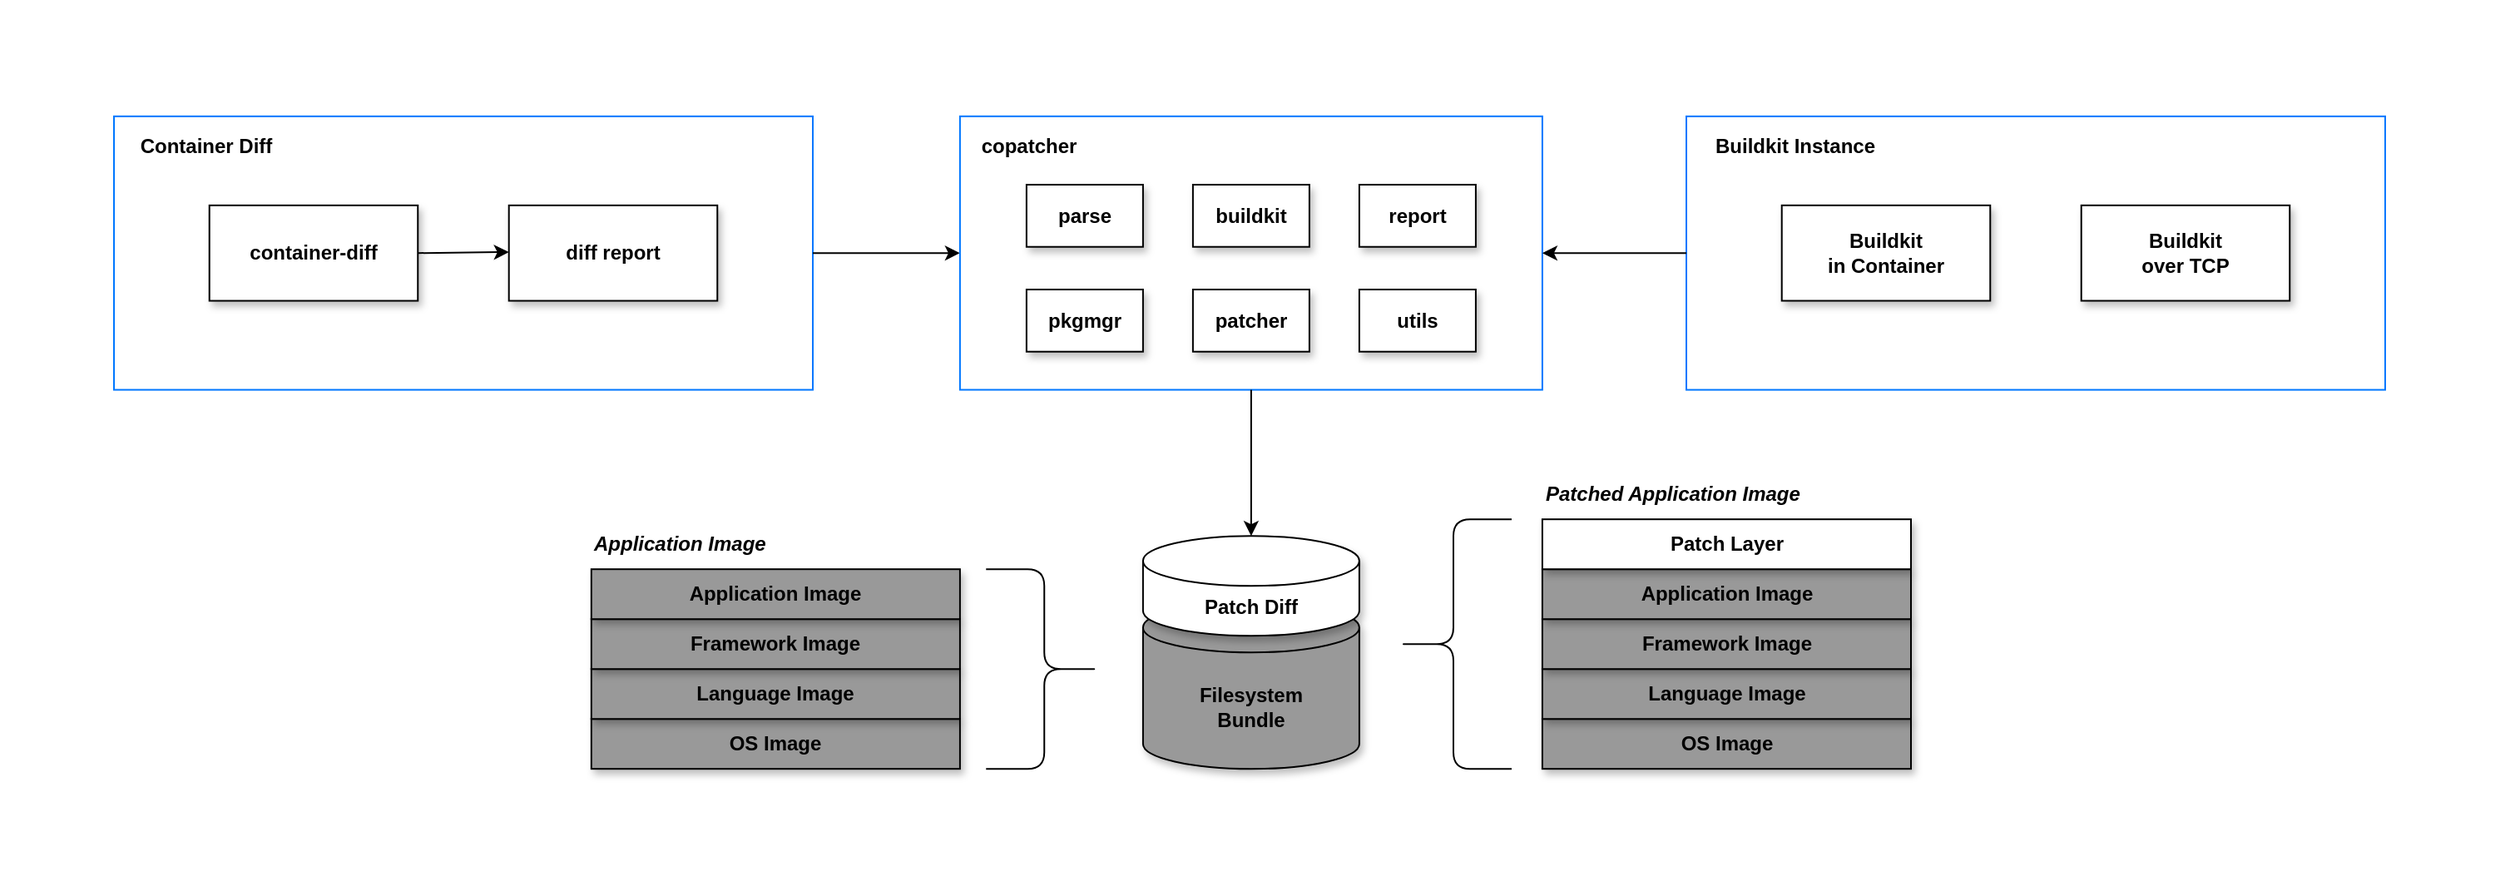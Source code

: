 <mxfile>
    <diagram id="ePSQBs5Ar4BAY2rufFVX" name="Page-1">
        <mxGraphModel dx="943" dy="2934" grid="1" gridSize="10" guides="1" tooltips="1" connect="1" arrows="1" fold="1" page="1" pageScale="1" pageWidth="827" pageHeight="1169" math="0" shadow="0">
            <root>
                <mxCell id="0"/>
                <mxCell id="1" parent="0"/>
                <mxCell id="70" value="" style="rounded=0;whiteSpace=wrap;html=1;dashed=1;strokeColor=#FFFFFF;fillColor=#FFFFFF;" parent="1" vertex="1">
                    <mxGeometry x="10" y="-210" width="1500" height="530" as="geometry"/>
                </mxCell>
                <mxCell id="48" value="" style="rounded=0;whiteSpace=wrap;html=1;fillColor=#FFFFFF;strokeColor=#0077ff;" parent="1" vertex="1">
                    <mxGeometry x="77.5" y="-141.08" width="420" height="164.36" as="geometry"/>
                </mxCell>
                <mxCell id="122" value="" style="endArrow=classic;startArrow=none;html=1;strokeColor=#000000;exitX=1;exitY=0.5;exitDx=0;exitDy=0;entryX=0;entryY=0.5;entryDx=0;entryDy=0;startFill=0;" parent="1" source="48" target="204" edge="1">
                    <mxGeometry width="50" height="50" relative="1" as="geometry">
                        <mxPoint x="1197.5" y="-51.72" as="sourcePoint"/>
                        <mxPoint x="1267.5" y="3.28" as="targetPoint"/>
                    </mxGeometry>
                </mxCell>
                <mxCell id="190" value="&lt;b&gt;&lt;font&gt;diff report&lt;/font&gt;&lt;/b&gt;" style="rounded=0;whiteSpace=wrap;html=1;strokeColor=#000000;fillColor=#FFFFFF;shadow=1;fontColor=#000000;" parent="1" vertex="1">
                    <mxGeometry x="314.86" y="-87.57" width="125.27" height="57.35" as="geometry"/>
                </mxCell>
                <mxCell id="200" value="&lt;b&gt;&lt;font&gt;Container Diff&lt;/font&gt;&lt;/b&gt;" style="text;html=1;strokeColor=none;fillColor=none;align=center;verticalAlign=middle;whiteSpace=wrap;rounded=0;fontColor=#000000;" parent="1" vertex="1">
                    <mxGeometry x="87.5" y="-132.72" width="90" height="20" as="geometry"/>
                </mxCell>
                <mxCell id="204" value="" style="rounded=0;whiteSpace=wrap;html=1;fillColor=#FFFFFF;strokeColor=#0077ff;" parent="1" vertex="1">
                    <mxGeometry x="585.95" y="-141.09" width="350" height="164.36" as="geometry"/>
                </mxCell>
                <mxCell id="205" value="&lt;b&gt;&lt;font&gt;parse&lt;/font&gt;&lt;/b&gt;" style="rounded=0;whiteSpace=wrap;html=1;strokeColor=#000000;fillColor=#FFFFFF;shadow=1;fontColor=#000000;" parent="1" vertex="1">
                    <mxGeometry x="625.95" y="-99.99" width="70" height="37.35" as="geometry"/>
                </mxCell>
                <mxCell id="206" value="&lt;b&gt;&lt;font&gt;copatcher&lt;/font&gt;&lt;/b&gt;" style="text;html=1;strokeColor=none;fillColor=none;align=center;verticalAlign=middle;whiteSpace=wrap;rounded=0;fontColor=#000000;" parent="1" vertex="1">
                    <mxGeometry x="601.62" y="-132.72" width="50.51" height="20" as="geometry"/>
                </mxCell>
                <mxCell id="218" value="&lt;b&gt;&lt;font&gt;container-diff&lt;/font&gt;&lt;/b&gt;" style="rounded=0;whiteSpace=wrap;html=1;strokeColor=#000000;fillColor=#FFFFFF;shadow=1;fontColor=#000000;" parent="1" vertex="1">
                    <mxGeometry x="134.86" y="-87.57" width="125.27" height="57.35" as="geometry"/>
                </mxCell>
                <mxCell id="219" value="" style="endArrow=classic;startArrow=none;html=1;strokeColor=#000000;exitX=1;exitY=0.5;exitDx=0;exitDy=0;entryX=0;entryY=0.5;entryDx=0;entryDy=0;startFill=0;" parent="1" source="218" edge="1">
                    <mxGeometry width="50" height="50" relative="1" as="geometry">
                        <mxPoint x="226.41" y="-59.51" as="sourcePoint"/>
                        <mxPoint x="314.86" y="-59.52" as="targetPoint"/>
                    </mxGeometry>
                </mxCell>
                <mxCell id="221" value="Filesystem&lt;br&gt;Bundle" style="shape=cylinder3;whiteSpace=wrap;html=1;boundedLbl=1;backgroundOutline=1;size=15;shadow=1;fontStyle=1;fillColor=#999999;" parent="1" vertex="1">
                    <mxGeometry x="695.95" y="151.1" width="130" height="100" as="geometry"/>
                </mxCell>
                <mxCell id="220" value="Patch Diff" style="shape=cylinder3;whiteSpace=wrap;html=1;boundedLbl=1;backgroundOutline=1;size=15;shadow=1;fontStyle=1" parent="1" vertex="1">
                    <mxGeometry x="695.95" y="111.1" width="130" height="60" as="geometry"/>
                </mxCell>
                <mxCell id="222" value="OS Image" style="rounded=0;whiteSpace=wrap;html=1;shadow=1;fillColor=#999999;fontStyle=1" parent="1" vertex="1">
                    <mxGeometry x="935.95" y="221.1" width="221.55" height="30" as="geometry"/>
                </mxCell>
                <mxCell id="223" value="Language Image" style="rounded=0;whiteSpace=wrap;html=1;shadow=1;fillColor=#999999;fontStyle=1" parent="1" vertex="1">
                    <mxGeometry x="935.95" y="191.1" width="221.55" height="30" as="geometry"/>
                </mxCell>
                <mxCell id="224" value="Framework Image" style="rounded=0;whiteSpace=wrap;html=1;shadow=1;fillColor=#999999;fontStyle=1" parent="1" vertex="1">
                    <mxGeometry x="935.95" y="161.1" width="221.55" height="30" as="geometry"/>
                </mxCell>
                <mxCell id="225" value="Application Image" style="rounded=0;whiteSpace=wrap;html=1;shadow=1;fillColor=#999999;fontStyle=1" parent="1" vertex="1">
                    <mxGeometry x="935.95" y="131.1" width="221.55" height="30" as="geometry"/>
                </mxCell>
                <mxCell id="226" value="Patch Layer" style="rounded=0;whiteSpace=wrap;html=1;shadow=1;fillColor=#FFFFFF;fontStyle=1" parent="1" vertex="1">
                    <mxGeometry x="935.95" y="101.1" width="221.55" height="30" as="geometry"/>
                </mxCell>
                <mxCell id="227" value="OS Image" style="rounded=0;whiteSpace=wrap;html=1;shadow=1;fillColor=#999999;fontStyle=1" parent="1" vertex="1">
                    <mxGeometry x="364.4" y="221.1" width="221.55" height="30" as="geometry"/>
                </mxCell>
                <mxCell id="228" value="Language Image" style="rounded=0;whiteSpace=wrap;html=1;shadow=1;fillColor=#999999;fontStyle=1" parent="1" vertex="1">
                    <mxGeometry x="364.4" y="191.1" width="221.55" height="30" as="geometry"/>
                </mxCell>
                <mxCell id="229" value="Framework Image" style="rounded=0;whiteSpace=wrap;html=1;shadow=1;fillColor=#999999;fontStyle=1" parent="1" vertex="1">
                    <mxGeometry x="364.4" y="161.1" width="221.55" height="30" as="geometry"/>
                </mxCell>
                <mxCell id="230" value="Application Image" style="rounded=0;whiteSpace=wrap;html=1;shadow=1;fillColor=#999999;fontStyle=1" parent="1" vertex="1">
                    <mxGeometry x="364.4" y="131.1" width="221.55" height="30" as="geometry"/>
                </mxCell>
                <mxCell id="231" value="&lt;i&gt;Patched Application Image&lt;/i&gt;" style="text;html=1;strokeColor=none;fillColor=none;align=left;verticalAlign=middle;whiteSpace=wrap;rounded=0;shadow=1;fontStyle=1" parent="1" vertex="1">
                    <mxGeometry x="935.95" y="71.1" width="221.55" height="30" as="geometry"/>
                </mxCell>
                <mxCell id="232" value="&lt;i&gt;Application Image&lt;/i&gt;" style="text;html=1;strokeColor=none;fillColor=none;align=left;verticalAlign=middle;whiteSpace=wrap;rounded=0;shadow=1;fontStyle=1" parent="1" vertex="1">
                    <mxGeometry x="364.4" y="101.1" width="221.55" height="30" as="geometry"/>
                </mxCell>
                <mxCell id="233" value="" style="shape=curlyBracket;whiteSpace=wrap;html=1;rounded=1;labelPosition=left;verticalLabelPosition=middle;align=right;verticalAlign=middle;shadow=0;fillColor=#FFFFFF;size=0.5;" parent="1" vertex="1">
                    <mxGeometry x="847.5" y="101.1" width="70" height="150" as="geometry"/>
                </mxCell>
                <mxCell id="234" value="" style="shape=curlyBracket;whiteSpace=wrap;html=1;rounded=1;labelPosition=left;verticalLabelPosition=middle;align=right;verticalAlign=middle;shadow=0;fillColor=#FFFFFF;size=0.5;rotation=-180;" parent="1" vertex="1">
                    <mxGeometry x="601.62" y="131.1" width="70" height="120" as="geometry"/>
                </mxCell>
                <mxCell id="235" value="" style="endArrow=classic;startArrow=none;html=1;strokeColor=#000000;exitX=0.5;exitY=1;exitDx=0;exitDy=0;entryX=0.5;entryY=0;entryDx=0;entryDy=0;startFill=0;entryPerimeter=0;" parent="1" source="204" target="220" edge="1">
                    <mxGeometry width="50" height="50" relative="1" as="geometry">
                        <mxPoint x="507.5" y="-48.9" as="sourcePoint"/>
                        <mxPoint x="595.95" y="-48.91" as="targetPoint"/>
                    </mxGeometry>
                </mxCell>
                <mxCell id="241" value="&lt;b&gt;&lt;font&gt;pkgmgr&lt;/font&gt;&lt;/b&gt;" style="rounded=0;whiteSpace=wrap;html=1;strokeColor=#000000;fillColor=#FFFFFF;shadow=1;fontColor=#000000;" parent="1" vertex="1">
                    <mxGeometry x="625.95" y="-36.99" width="70" height="37.35" as="geometry"/>
                </mxCell>
                <mxCell id="242" value="&lt;b&gt;&lt;font&gt;buildkit&lt;/font&gt;&lt;/b&gt;" style="rounded=0;whiteSpace=wrap;html=1;strokeColor=#000000;fillColor=#FFFFFF;shadow=1;fontColor=#000000;" parent="1" vertex="1">
                    <mxGeometry x="725.95" y="-99.99" width="70" height="37.35" as="geometry"/>
                </mxCell>
                <mxCell id="243" value="&lt;b&gt;&lt;font&gt;patcher&lt;/font&gt;&lt;/b&gt;" style="rounded=0;whiteSpace=wrap;html=1;strokeColor=#000000;fillColor=#FFFFFF;shadow=1;fontColor=#000000;" parent="1" vertex="1">
                    <mxGeometry x="725.95" y="-36.99" width="70" height="37.35" as="geometry"/>
                </mxCell>
                <mxCell id="244" value="&lt;b&gt;&lt;font&gt;report&lt;/font&gt;&lt;/b&gt;" style="rounded=0;whiteSpace=wrap;html=1;strokeColor=#000000;fillColor=#FFFFFF;shadow=1;fontColor=#000000;" parent="1" vertex="1">
                    <mxGeometry x="825.95" y="-99.99" width="70" height="37.35" as="geometry"/>
                </mxCell>
                <mxCell id="245" value="&lt;b&gt;&lt;font&gt;utils&lt;/font&gt;&lt;/b&gt;" style="rounded=0;whiteSpace=wrap;html=1;strokeColor=#000000;fillColor=#FFFFFF;shadow=1;fontColor=#000000;" parent="1" vertex="1">
                    <mxGeometry x="825.95" y="-36.99" width="70" height="37.35" as="geometry"/>
                </mxCell>
                <mxCell id="246" value="" style="rounded=0;whiteSpace=wrap;html=1;fillColor=#FFFFFF;strokeColor=#0077ff;" parent="1" vertex="1">
                    <mxGeometry x="1022.5" y="-141.07" width="420" height="164.36" as="geometry"/>
                </mxCell>
                <mxCell id="247" value="&lt;b style=&quot;border-color: var(--border-color);&quot;&gt;Buildkit&lt;br style=&quot;border-color: var(--border-color);&quot;&gt;over TCP&lt;/b&gt;" style="rounded=0;whiteSpace=wrap;html=1;strokeColor=#000000;fillColor=#FFFFFF;shadow=1;fontColor=#000000;" parent="1" vertex="1">
                    <mxGeometry x="1259.86" y="-87.58" width="125.27" height="57.35" as="geometry"/>
                </mxCell>
                <mxCell id="248" value="&lt;b&gt;&lt;font&gt;Buildkit Instance&lt;/font&gt;&lt;/b&gt;" style="text;html=1;strokeColor=none;fillColor=none;align=center;verticalAlign=middle;whiteSpace=wrap;rounded=0;fontColor=#000000;" parent="1" vertex="1">
                    <mxGeometry x="1032.5" y="-132.72" width="110" height="20" as="geometry"/>
                </mxCell>
                <mxCell id="249" value="&lt;b&gt;&lt;font&gt;Buildkit&lt;br&gt;in Container&lt;/font&gt;&lt;/b&gt;" style="rounded=0;whiteSpace=wrap;html=1;strokeColor=#000000;fillColor=#FFFFFF;shadow=1;fontColor=#000000;" parent="1" vertex="1">
                    <mxGeometry x="1079.86" y="-87.58" width="125.27" height="57.35" as="geometry"/>
                </mxCell>
                <mxCell id="251" value="" style="endArrow=classic;startArrow=none;html=1;strokeColor=#000000;exitX=0;exitY=0.5;exitDx=0;exitDy=0;entryX=1;entryY=0.5;entryDx=0;entryDy=0;startFill=0;" parent="1" source="246" target="204" edge="1">
                    <mxGeometry width="50" height="50" relative="1" as="geometry">
                        <mxPoint x="507.5" y="-48.9" as="sourcePoint"/>
                        <mxPoint x="595.95" y="-48.91" as="targetPoint"/>
                    </mxGeometry>
                </mxCell>
            </root>
        </mxGraphModel>
    </diagram>
</mxfile>